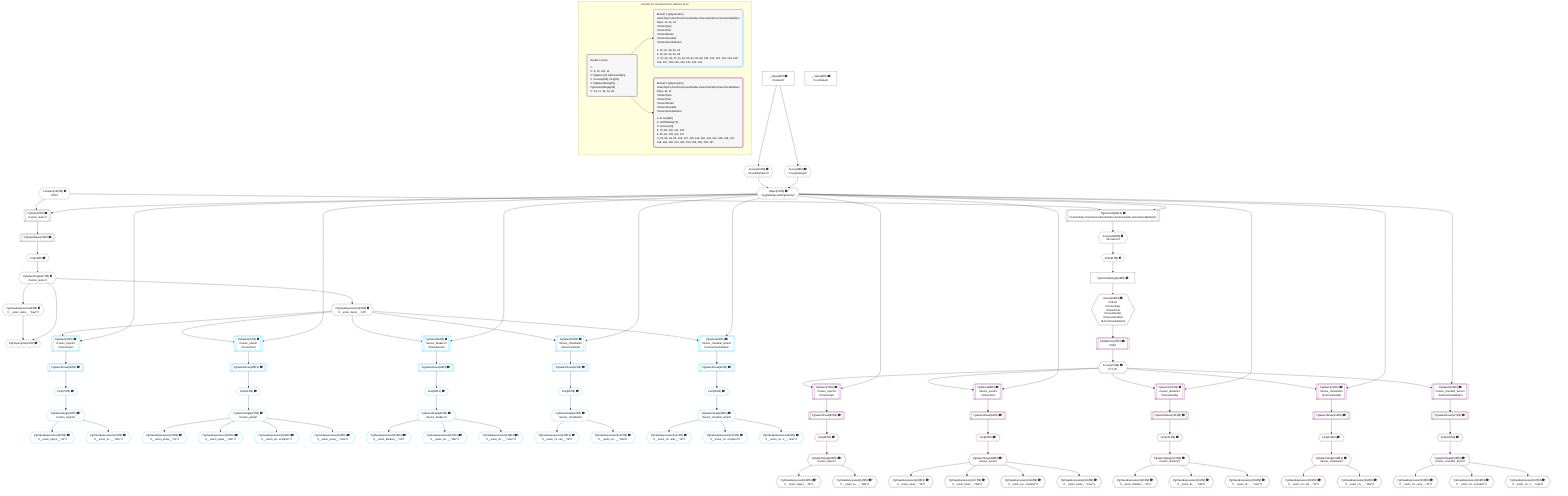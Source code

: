 %%{init: {'themeVariables': { 'fontSize': '12px'}}}%%
graph TD
    classDef path fill:#eee,stroke:#000,color:#000
    classDef plan fill:#fff,stroke-width:1px,color:#000
    classDef itemplan fill:#fff,stroke-width:2px,color:#000
    classDef unbatchedplan fill:#dff,stroke-width:1px,color:#000
    classDef sideeffectplan fill:#fcc,stroke-width:2px,color:#000
    classDef bucket fill:#f6f6f6,color:#000,stroke-width:2px,text-align:left

    subgraph "Buckets for queries/unions-table/by-id-18"
    Bucket0("Bucket 0 (root)<br /><br />1: <br />ᐳ: 8, 10, 160, 11<br />2: PgSelect[7], PgUnionAll[21]<br />ᐳ: Access[158], First[25]<br />3: PgSelectRows[15], PgUnionAllSingle[28]<br />ᐳ: 14, 17, 18, 19, 29"):::bucket
    Bucket1("Bucket 1 (polymorphic)<br />UnionTopic,UnionPost,UnionDivider,UnionChecklist,UnionChecklistItem<br />Deps: 11, 29, 19<br />ᐳUnionTopic<br />ᐳUnionPost<br />ᐳUnionDivider<br />ᐳUnionChecklist<br />ᐳUnionChecklistItem<br /><br />1: 30, 41, 48, 55, 62<br />2: 38, 45, 52, 59, 66<br />ᐳ: 37, 40, 44, 47, 51, 54, 58, 61, 65, 68, 130, 131, 132, 133, 134, 135, 136, 137, 138, 139, 140, 141, 142, 143"):::bucket
    Bucket2("Bucket 2 (polymorphic)<br />UnionTopic,UnionPost,UnionDivider,UnionChecklist,UnionChecklistItem<br />Deps: 28, 11<br />ᐳUnionTopic<br />ᐳUnionPost<br />ᐳUnionDivider<br />ᐳUnionChecklist<br />ᐳUnionChecklistItem<br /><br />1: Access[69]<br />2: JSONParse[71]<br />ᐳ: Access[73]<br />3: 75, 89, 100, 111, 122<br />4: 83, 94, 105, 116, 127<br />ᐳ: 82, 85, 93, 96, 104, 107, 115, 118, 126, 129, 144, 145, 146, 147, 148, 149, 150, 151, 152, 153, 154, 155, 156, 157"):::bucket
    end
    Bucket0 --> Bucket1 & Bucket2

    %% plan dependencies
    PgSelect7[["PgSelect[7∈0] ➊<br />ᐸunion_itemsᐳ"]]:::plan
    Object11{{"Object[11∈0] ➊<br />ᐸ{pgSettings,withPgClient}ᐳ"}}:::plan
    Constant160{{"Constant[160∈0] ➊<br />ᐸ18ᐳ"}}:::plan
    Object11 & Constant160 --> PgSelect7
    Access8{{"Access[8∈0] ➊<br />ᐸ2.pgSettingsᐳ"}}:::plan
    Access10{{"Access[10∈0] ➊<br />ᐸ2.withPgClientᐳ"}}:::plan
    Access8 & Access10 --> Object11
    PgPolymorphic19{{"PgPolymorphic[19∈0] ➊"}}:::plan
    PgSelectSingle17{{"PgSelectSingle[17∈0] ➊<br />ᐸunion_itemsᐳ"}}:::plan
    PgClassExpression18{{"PgClassExpression[18∈0] ➊<br />ᐸ__union_items__.”type”ᐳ"}}:::plan
    PgSelectSingle17 & PgClassExpression18 --> PgPolymorphic19
    PgUnionAll21[["PgUnionAll[21∈0] ➊<br />ᐸUnionTopic,UnionPost,UnionDivider,UnionChecklist,UnionChecklistItemᐳ"]]:::plan
    Object11 & Constant160 --> PgUnionAll21
    __Value2["__Value[2∈0] ➊<br />ᐸcontextᐳ"]:::plan
    __Value2 --> Access8
    __Value2 --> Access10
    First14{{"First[14∈0] ➊"}}:::plan
    PgSelectRows15[["PgSelectRows[15∈0] ➊"]]:::plan
    PgSelectRows15 --> First14
    PgSelect7 --> PgSelectRows15
    First14 --> PgSelectSingle17
    PgSelectSingle17 --> PgClassExpression18
    First25{{"First[25∈0] ➊"}}:::plan
    Access158{{"Access[158∈0] ➊<br />ᐸ21.itemsᐳ"}}:::plan
    Access158 --> First25
    PgUnionAllSingle28["PgUnionAllSingle[28∈0] ➊"]:::plan
    First25 --> PgUnionAllSingle28
    PgClassExpression29{{"PgClassExpression[29∈0] ➊<br />ᐸ__union_items__.”id”ᐳ"}}:::plan
    PgSelectSingle17 --> PgClassExpression29
    PgUnionAll21 --> Access158
    __Value4["__Value[4∈0] ➊<br />ᐸrootValueᐳ"]:::plan
    PgSelect30[["PgSelect[30∈1] ➊<br />ᐸunion_topicsᐳ<br />ᐳUnionTopic"]]:::plan
    Object11 & PgClassExpression29 --> PgSelect30
    PgSelect41[["PgSelect[41∈1] ➊<br />ᐸunion_postsᐳ<br />ᐳUnionPost"]]:::plan
    Object11 & PgClassExpression29 --> PgSelect41
    PgSelect48[["PgSelect[48∈1] ➊<br />ᐸunion_dividersᐳ<br />ᐳUnionDivider"]]:::plan
    Object11 & PgClassExpression29 --> PgSelect48
    PgSelect55[["PgSelect[55∈1] ➊<br />ᐸunion_checklistsᐳ<br />ᐳUnionChecklist"]]:::plan
    Object11 & PgClassExpression29 --> PgSelect55
    PgSelect62[["PgSelect[62∈1] ➊<br />ᐸunion_checklist_itemsᐳ<br />ᐳUnionChecklistItem"]]:::plan
    Object11 & PgClassExpression29 --> PgSelect62
    First37{{"First[37∈1] ➊^"}}:::plan
    PgSelectRows38[["PgSelectRows[38∈1] ➊^"]]:::plan
    PgSelectRows38 --> First37
    PgSelect30 --> PgSelectRows38
    PgSelectSingle40{{"PgSelectSingle[40∈1] ➊^<br />ᐸunion_topicsᐳ"}}:::plan
    First37 --> PgSelectSingle40
    First44{{"First[44∈1] ➊^"}}:::plan
    PgSelectRows45[["PgSelectRows[45∈1] ➊^"]]:::plan
    PgSelectRows45 --> First44
    PgSelect41 --> PgSelectRows45
    PgSelectSingle47{{"PgSelectSingle[47∈1] ➊^<br />ᐸunion_postsᐳ"}}:::plan
    First44 --> PgSelectSingle47
    First51{{"First[51∈1] ➊^"}}:::plan
    PgSelectRows52[["PgSelectRows[52∈1] ➊^"]]:::plan
    PgSelectRows52 --> First51
    PgSelect48 --> PgSelectRows52
    PgSelectSingle54{{"PgSelectSingle[54∈1] ➊^<br />ᐸunion_dividersᐳ"}}:::plan
    First51 --> PgSelectSingle54
    First58{{"First[58∈1] ➊^"}}:::plan
    PgSelectRows59[["PgSelectRows[59∈1] ➊^"]]:::plan
    PgSelectRows59 --> First58
    PgSelect55 --> PgSelectRows59
    PgSelectSingle61{{"PgSelectSingle[61∈1] ➊^<br />ᐸunion_checklistsᐳ"}}:::plan
    First58 --> PgSelectSingle61
    First65{{"First[65∈1] ➊^"}}:::plan
    PgSelectRows66[["PgSelectRows[66∈1] ➊^"]]:::plan
    PgSelectRows66 --> First65
    PgSelect62 --> PgSelectRows66
    PgSelectSingle68{{"PgSelectSingle[68∈1] ➊^<br />ᐸunion_checklist_itemsᐳ"}}:::plan
    First65 --> PgSelectSingle68
    PgClassExpression130{{"PgClassExpression[130∈1] ➊^<br />ᐸ__union_topics__.”id”ᐳ"}}:::plan
    PgSelectSingle40 --> PgClassExpression130
    PgClassExpression131{{"PgClassExpression[131∈1] ➊^<br />ᐸ__union_to...__.”title”ᐳ"}}:::plan
    PgSelectSingle40 --> PgClassExpression131
    PgClassExpression132{{"PgClassExpression[132∈1] ➊^<br />ᐸ__union_posts__.”id”ᐳ"}}:::plan
    PgSelectSingle47 --> PgClassExpression132
    PgClassExpression133{{"PgClassExpression[133∈1] ➊^<br />ᐸ__union_posts__.”title”ᐳ"}}:::plan
    PgSelectSingle47 --> PgClassExpression133
    PgClassExpression134{{"PgClassExpression[134∈1] ➊^<br />ᐸ__union_po...scription”ᐳ"}}:::plan
    PgSelectSingle47 --> PgClassExpression134
    PgClassExpression135{{"PgClassExpression[135∈1] ➊^<br />ᐸ__union_posts__.”note”ᐳ"}}:::plan
    PgSelectSingle47 --> PgClassExpression135
    PgClassExpression136{{"PgClassExpression[136∈1] ➊^<br />ᐸ__union_dividers__.”id”ᐳ"}}:::plan
    PgSelectSingle54 --> PgClassExpression136
    PgClassExpression137{{"PgClassExpression[137∈1] ➊^<br />ᐸ__union_di...__.”title”ᐳ"}}:::plan
    PgSelectSingle54 --> PgClassExpression137
    PgClassExpression138{{"PgClassExpression[138∈1] ➊^<br />ᐸ__union_di...__.”color”ᐳ"}}:::plan
    PgSelectSingle54 --> PgClassExpression138
    PgClassExpression139{{"PgClassExpression[139∈1] ➊^<br />ᐸ__union_ch...sts__.”id”ᐳ"}}:::plan
    PgSelectSingle61 --> PgClassExpression139
    PgClassExpression140{{"PgClassExpression[140∈1] ➊^<br />ᐸ__union_ch...__.”title”ᐳ"}}:::plan
    PgSelectSingle61 --> PgClassExpression140
    PgClassExpression141{{"PgClassExpression[141∈1] ➊^<br />ᐸ__union_ch...ems__.”id”ᐳ"}}:::plan
    PgSelectSingle68 --> PgClassExpression141
    PgClassExpression142{{"PgClassExpression[142∈1] ➊^<br />ᐸ__union_ch...scription”ᐳ"}}:::plan
    PgSelectSingle68 --> PgClassExpression142
    PgClassExpression143{{"PgClassExpression[143∈1] ➊^<br />ᐸ__union_ch...s__.”note”ᐳ"}}:::plan
    PgSelectSingle68 --> PgClassExpression143
    PgSelect75[["PgSelect[75∈2] ➊<br />ᐸunion_topicsᐳ<br />ᐳUnionTopic"]]:::plan
    Access73{{"Access[73∈2] ➊^<br />ᐸ71.0ᐳ"}}:::plan
    Object11 & Access73 --> PgSelect75
    PgSelect89[["PgSelect[89∈2] ➊<br />ᐸunion_postsᐳ<br />ᐳUnionPost"]]:::plan
    Object11 & Access73 --> PgSelect89
    PgSelect100[["PgSelect[100∈2] ➊<br />ᐸunion_dividersᐳ<br />ᐳUnionDivider"]]:::plan
    Object11 & Access73 --> PgSelect100
    PgSelect111[["PgSelect[111∈2] ➊<br />ᐸunion_checklistsᐳ<br />ᐳUnionChecklist"]]:::plan
    Object11 & Access73 --> PgSelect111
    PgSelect122[["PgSelect[122∈2] ➊<br />ᐸunion_checklist_itemsᐳ<br />ᐳUnionChecklistItem"]]:::plan
    Object11 & Access73 --> PgSelect122
    Access69{{"Access[69∈2] ➊<br />ᐸ28.1ᐳ<br />ᐳUnionTopic<br />ᐳUnionPost<br />ᐳUnionDivider<br />ᐳUnionChecklist<br />ᐳUnionChecklistItem"}}:::plan
    PgUnionAllSingle28 --> Access69
    JSONParse71[["JSONParse[71∈2] ➊^<br />ᐸ69ᐳ"]]:::plan
    Access69 --> JSONParse71
    JSONParse71 --> Access73
    First82{{"First[82∈2] ➊^"}}:::plan
    PgSelectRows83[["PgSelectRows[83∈2] ➊^"]]:::plan
    PgSelectRows83 --> First82
    PgSelect75 --> PgSelectRows83
    PgSelectSingle85{{"PgSelectSingle[85∈2] ➊^<br />ᐸunion_topicsᐳ"}}:::plan
    First82 --> PgSelectSingle85
    First93{{"First[93∈2] ➊^"}}:::plan
    PgSelectRows94[["PgSelectRows[94∈2] ➊^"]]:::plan
    PgSelectRows94 --> First93
    PgSelect89 --> PgSelectRows94
    PgSelectSingle96{{"PgSelectSingle[96∈2] ➊^<br />ᐸunion_postsᐳ"}}:::plan
    First93 --> PgSelectSingle96
    First104{{"First[104∈2] ➊^"}}:::plan
    PgSelectRows105[["PgSelectRows[105∈2] ➊^"]]:::plan
    PgSelectRows105 --> First104
    PgSelect100 --> PgSelectRows105
    PgSelectSingle107{{"PgSelectSingle[107∈2] ➊^<br />ᐸunion_dividersᐳ"}}:::plan
    First104 --> PgSelectSingle107
    First115{{"First[115∈2] ➊^"}}:::plan
    PgSelectRows116[["PgSelectRows[116∈2] ➊^"]]:::plan
    PgSelectRows116 --> First115
    PgSelect111 --> PgSelectRows116
    PgSelectSingle118{{"PgSelectSingle[118∈2] ➊^<br />ᐸunion_checklistsᐳ"}}:::plan
    First115 --> PgSelectSingle118
    First126{{"First[126∈2] ➊^"}}:::plan
    PgSelectRows127[["PgSelectRows[127∈2] ➊^"]]:::plan
    PgSelectRows127 --> First126
    PgSelect122 --> PgSelectRows127
    PgSelectSingle129{{"PgSelectSingle[129∈2] ➊^<br />ᐸunion_checklist_itemsᐳ"}}:::plan
    First126 --> PgSelectSingle129
    PgClassExpression144{{"PgClassExpression[144∈2] ➊^<br />ᐸ__union_topics__.”id”ᐳ"}}:::plan
    PgSelectSingle85 --> PgClassExpression144
    PgClassExpression145{{"PgClassExpression[145∈2] ➊^<br />ᐸ__union_to...__.”title”ᐳ"}}:::plan
    PgSelectSingle85 --> PgClassExpression145
    PgClassExpression146{{"PgClassExpression[146∈2] ➊^<br />ᐸ__union_posts__.”id”ᐳ"}}:::plan
    PgSelectSingle96 --> PgClassExpression146
    PgClassExpression147{{"PgClassExpression[147∈2] ➊^<br />ᐸ__union_posts__.”title”ᐳ"}}:::plan
    PgSelectSingle96 --> PgClassExpression147
    PgClassExpression148{{"PgClassExpression[148∈2] ➊^<br />ᐸ__union_po...scription”ᐳ"}}:::plan
    PgSelectSingle96 --> PgClassExpression148
    PgClassExpression149{{"PgClassExpression[149∈2] ➊^<br />ᐸ__union_posts__.”note”ᐳ"}}:::plan
    PgSelectSingle96 --> PgClassExpression149
    PgClassExpression150{{"PgClassExpression[150∈2] ➊^<br />ᐸ__union_dividers__.”id”ᐳ"}}:::plan
    PgSelectSingle107 --> PgClassExpression150
    PgClassExpression151{{"PgClassExpression[151∈2] ➊^<br />ᐸ__union_di...__.”title”ᐳ"}}:::plan
    PgSelectSingle107 --> PgClassExpression151
    PgClassExpression152{{"PgClassExpression[152∈2] ➊^<br />ᐸ__union_di...__.”color”ᐳ"}}:::plan
    PgSelectSingle107 --> PgClassExpression152
    PgClassExpression153{{"PgClassExpression[153∈2] ➊^<br />ᐸ__union_ch...sts__.”id”ᐳ"}}:::plan
    PgSelectSingle118 --> PgClassExpression153
    PgClassExpression154{{"PgClassExpression[154∈2] ➊^<br />ᐸ__union_ch...__.”title”ᐳ"}}:::plan
    PgSelectSingle118 --> PgClassExpression154
    PgClassExpression155{{"PgClassExpression[155∈2] ➊^<br />ᐸ__union_ch...ems__.”id”ᐳ"}}:::plan
    PgSelectSingle129 --> PgClassExpression155
    PgClassExpression156{{"PgClassExpression[156∈2] ➊^<br />ᐸ__union_ch...scription”ᐳ"}}:::plan
    PgSelectSingle129 --> PgClassExpression156
    PgClassExpression157{{"PgClassExpression[157∈2] ➊^<br />ᐸ__union_ch...s__.”note”ᐳ"}}:::plan
    PgSelectSingle129 --> PgClassExpression157

    %% define steps
    classDef bucket0 stroke:#696969
    class Bucket0,__Value2,__Value4,PgSelect7,Access8,Access10,Object11,First14,PgSelectRows15,PgSelectSingle17,PgClassExpression18,PgPolymorphic19,PgUnionAll21,First25,PgUnionAllSingle28,PgClassExpression29,Access158,Constant160 bucket0
    classDef bucket1 stroke:#00bfff
    class Bucket1,PgSelect30,First37,PgSelectRows38,PgSelectSingle40,PgSelect41,First44,PgSelectRows45,PgSelectSingle47,PgSelect48,First51,PgSelectRows52,PgSelectSingle54,PgSelect55,First58,PgSelectRows59,PgSelectSingle61,PgSelect62,First65,PgSelectRows66,PgSelectSingle68,PgClassExpression130,PgClassExpression131,PgClassExpression132,PgClassExpression133,PgClassExpression134,PgClassExpression135,PgClassExpression136,PgClassExpression137,PgClassExpression138,PgClassExpression139,PgClassExpression140,PgClassExpression141,PgClassExpression142,PgClassExpression143 bucket1
    classDef bucket2 stroke:#7f007f
    class Bucket2,Access69,JSONParse71,Access73,PgSelect75,First82,PgSelectRows83,PgSelectSingle85,PgSelect89,First93,PgSelectRows94,PgSelectSingle96,PgSelect100,First104,PgSelectRows105,PgSelectSingle107,PgSelect111,First115,PgSelectRows116,PgSelectSingle118,PgSelect122,First126,PgSelectRows127,PgSelectSingle129,PgClassExpression144,PgClassExpression145,PgClassExpression146,PgClassExpression147,PgClassExpression148,PgClassExpression149,PgClassExpression150,PgClassExpression151,PgClassExpression152,PgClassExpression153,PgClassExpression154,PgClassExpression155,PgClassExpression156,PgClassExpression157 bucket2
